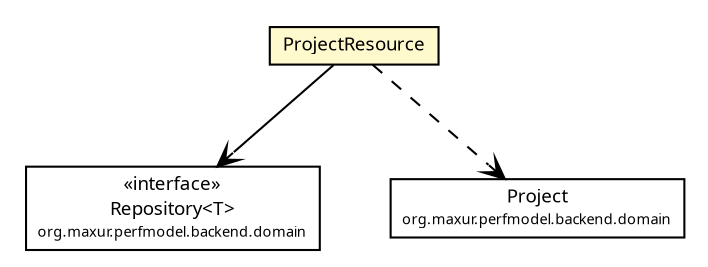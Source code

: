 #!/usr/local/bin/dot
#
# Class diagram 
# Generated by UMLGraph version R5_6-24-gf6e263 (http://www.umlgraph.org/)
#

digraph G {
	edge [fontname="Trebuchet MS",fontsize=10,labelfontname="Trebuchet MS",labelfontsize=10];
	node [fontname="Trebuchet MS",fontsize=10,shape=plaintext];
	nodesep=0.25;
	ranksep=0.5;
	// org.maxur.perfmodel.backend.domain.Repository<T>
	c267 [label=<<table title="org.maxur.perfmodel.backend.domain.Repository" border="0" cellborder="1" cellspacing="0" cellpadding="2" port="p" href="../domain/Repository.html">
		<tr><td><table border="0" cellspacing="0" cellpadding="1">
<tr><td align="center" balign="center"> &#171;interface&#187; </td></tr>
<tr><td align="center" balign="center"><font face="Trebuchet MS"> Repository&lt;T&gt; </font></td></tr>
<tr><td align="center" balign="center"><font face="Trebuchet MS" point-size="7.0"> org.maxur.perfmodel.backend.domain </font></td></tr>
		</table></td></tr>
		</table>>, URL="../domain/Repository.html", fontname="Trebuchet MS", fontcolor="black", fontsize=9.0];
	// org.maxur.perfmodel.backend.domain.Project
	c268 [label=<<table title="org.maxur.perfmodel.backend.domain.Project" border="0" cellborder="1" cellspacing="0" cellpadding="2" port="p" href="../domain/Project.html">
		<tr><td><table border="0" cellspacing="0" cellpadding="1">
<tr><td align="center" balign="center"><font face="Trebuchet MS"> Project </font></td></tr>
<tr><td align="center" balign="center"><font face="Trebuchet MS" point-size="7.0"> org.maxur.perfmodel.backend.domain </font></td></tr>
		</table></td></tr>
		</table>>, URL="../domain/Project.html", fontname="Trebuchet MS", fontcolor="black", fontsize=9.0];
	// org.maxur.perfmodel.backend.rest.ProjectResource
	c276 [label=<<table title="org.maxur.perfmodel.backend.rest.ProjectResource" border="0" cellborder="1" cellspacing="0" cellpadding="2" port="p" bgcolor="lemonChiffon" href="./ProjectResource.html">
		<tr><td><table border="0" cellspacing="0" cellpadding="1">
<tr><td align="center" balign="center"><font face="Trebuchet MS"> ProjectResource </font></td></tr>
		</table></td></tr>
		</table>>, URL="./ProjectResource.html", fontname="Trebuchet MS", fontcolor="black", fontsize=9.0];
	// org.maxur.perfmodel.backend.rest.ProjectResource NAVASSOC org.maxur.perfmodel.backend.domain.Repository<T>
	c276:p -> c267:p [taillabel="", label="", headlabel="", fontname="Trebuchet MS", fontcolor="black", fontsize=10.0, color="black", arrowhead=open];
	// org.maxur.perfmodel.backend.rest.ProjectResource DEPEND org.maxur.perfmodel.backend.domain.Project
	c276:p -> c268:p [taillabel="", label="", headlabel="", fontname="Trebuchet MS", fontcolor="black", fontsize=10.0, color="black", arrowhead=open, style=dashed];
}


